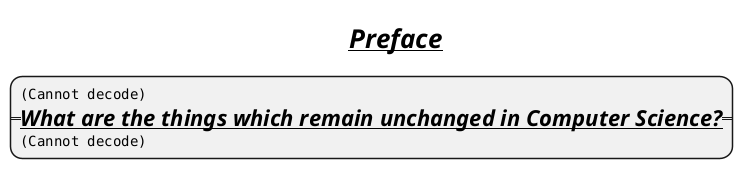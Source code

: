 @startmindmap
title =<i><u>Preface
*:<img:images/img.png{scale=1}>
==<i><b><size:22><u>What are the things which remain unchanged in Computer Science?==
<img:images/img_5.png{scale=1.3}>;
@endmindmap
